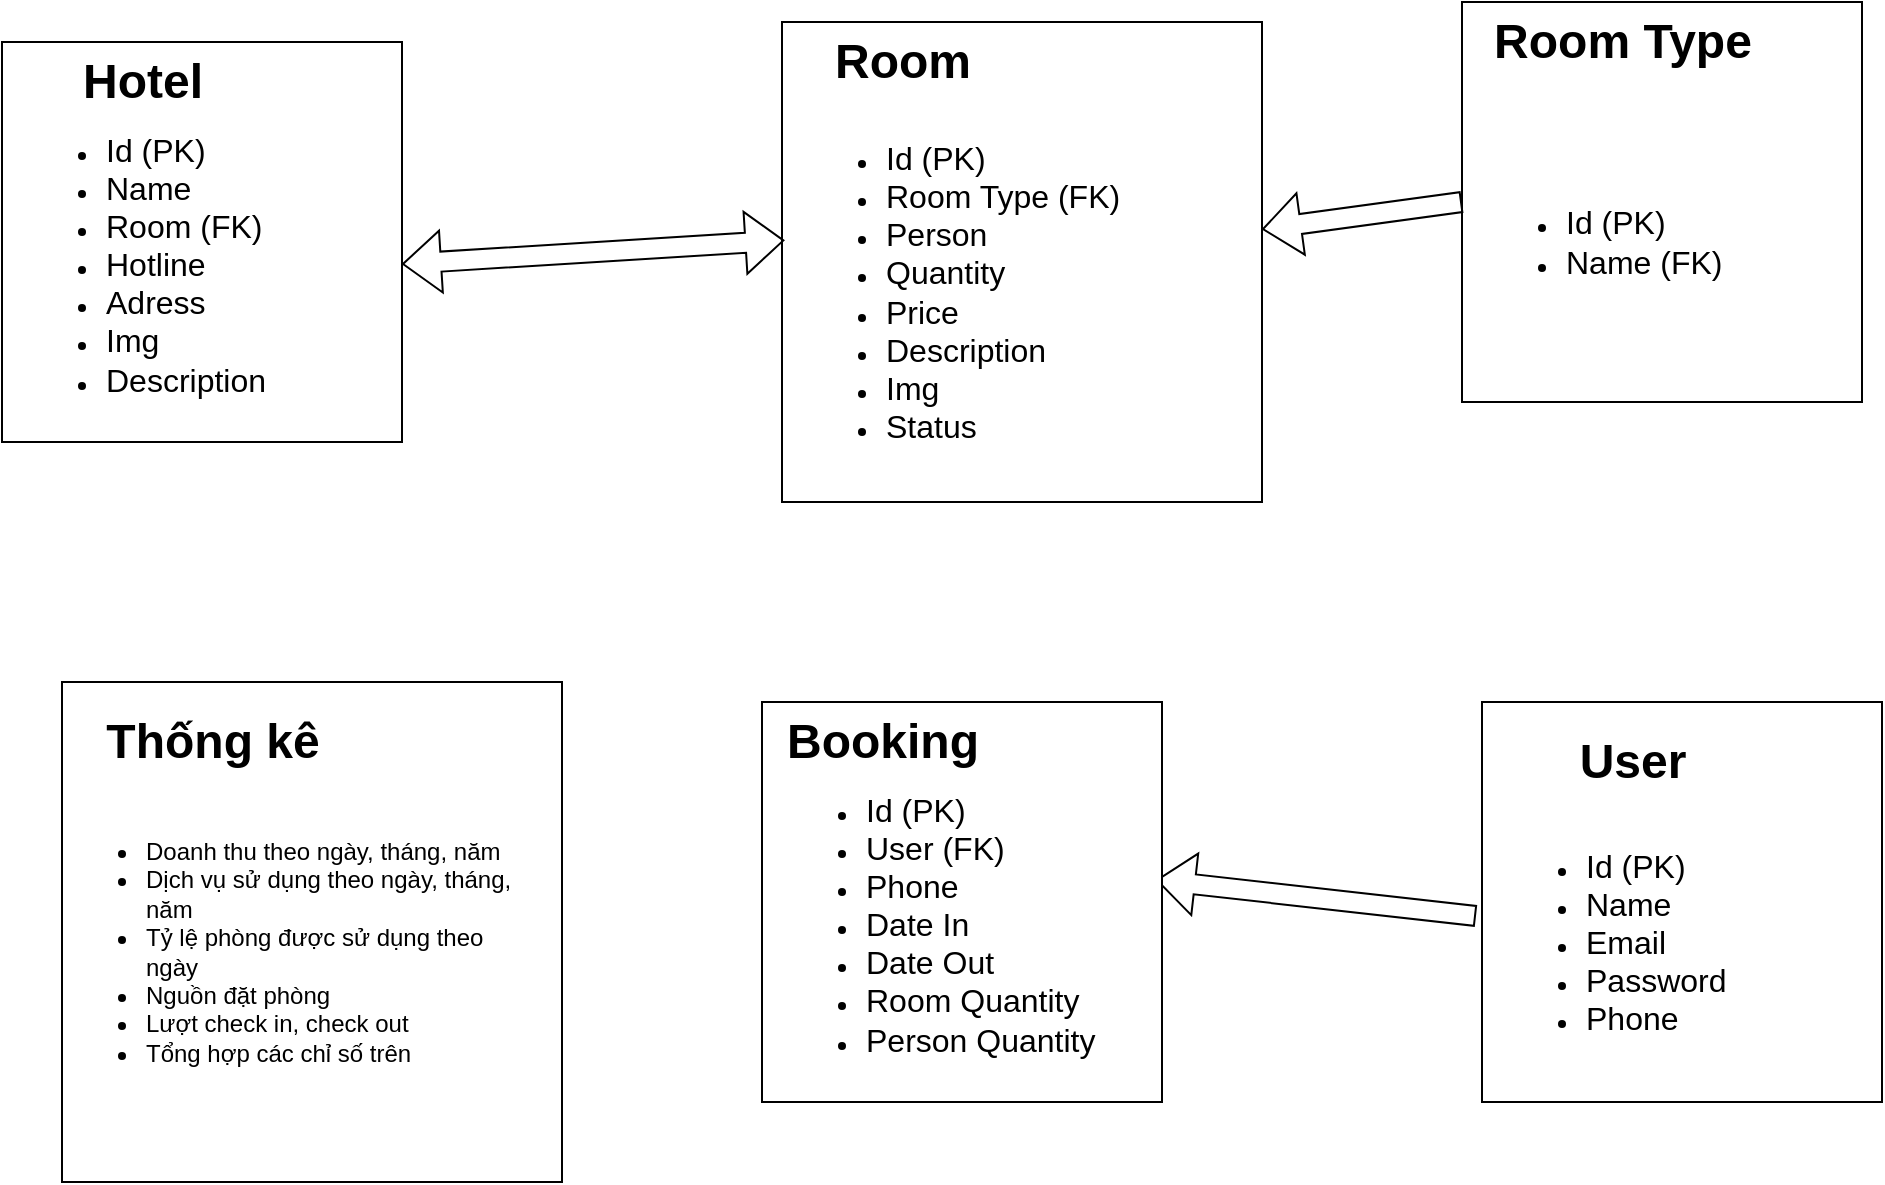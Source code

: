 <mxfile version="28.0.6">
  <diagram name="Page-1" id="alisnJg3aVAcOP_9lgmb">
    <mxGraphModel dx="1360" dy="841" grid="1" gridSize="10" guides="1" tooltips="1" connect="1" arrows="1" fold="1" page="1" pageScale="1" pageWidth="850" pageHeight="1100" math="0" shadow="0">
      <root>
        <mxCell id="0" />
        <mxCell id="1" parent="0" />
        <mxCell id="VB8i83Urg08AZ67BE1_z-1" value="" style="whiteSpace=wrap;html=1;aspect=fixed;" parent="1" vertex="1">
          <mxGeometry x="90" y="60" width="200" height="200" as="geometry" />
        </mxCell>
        <mxCell id="VB8i83Urg08AZ67BE1_z-2" value="Hotel" style="text;strokeColor=none;fillColor=none;html=1;fontSize=24;fontStyle=1;verticalAlign=middle;align=center;" parent="1" vertex="1">
          <mxGeometry x="110" y="60" width="100" height="40" as="geometry" />
        </mxCell>
        <mxCell id="VB8i83Urg08AZ67BE1_z-4" value="&lt;ul&gt;&lt;li&gt;&lt;font style=&quot;font-size: 16px;&quot;&gt;Id (PK)&lt;/font&gt;&lt;/li&gt;&lt;li&gt;&lt;span style=&quot;font-size: 16px;&quot;&gt;Name&lt;/span&gt;&lt;/li&gt;&lt;li&gt;&lt;span style=&quot;font-size: 16px;&quot;&gt;Room (FK)&lt;/span&gt;&lt;/li&gt;&lt;li&gt;&lt;span style=&quot;font-size: 16px;&quot;&gt;Hotline&lt;/span&gt;&lt;/li&gt;&lt;li&gt;&lt;span style=&quot;font-size: 16px;&quot;&gt;Adress&lt;/span&gt;&lt;/li&gt;&lt;li&gt;&lt;span style=&quot;font-size: 16px;&quot;&gt;Img&lt;/span&gt;&lt;/li&gt;&lt;li&gt;&lt;span style=&quot;font-size: 16px;&quot;&gt;Description&lt;/span&gt;&lt;/li&gt;&lt;/ul&gt;" style="text;strokeColor=none;fillColor=none;html=1;whiteSpace=wrap;verticalAlign=middle;overflow=hidden;" parent="1" vertex="1">
          <mxGeometry x="100" y="90" width="160" height="150" as="geometry" />
        </mxCell>
        <mxCell id="VB8i83Urg08AZ67BE1_z-5" value="" style="whiteSpace=wrap;html=1;aspect=fixed;" parent="1" vertex="1">
          <mxGeometry x="480" y="50" width="240" height="240" as="geometry" />
        </mxCell>
        <mxCell id="VB8i83Urg08AZ67BE1_z-6" value="Room" style="text;strokeColor=none;fillColor=none;html=1;fontSize=24;fontStyle=1;verticalAlign=middle;align=center;" parent="1" vertex="1">
          <mxGeometry x="490" y="50" width="100" height="40" as="geometry" />
        </mxCell>
        <mxCell id="VB8i83Urg08AZ67BE1_z-7" value="&lt;ul&gt;&lt;li&gt;&lt;font style=&quot;font-size: 16px;&quot;&gt;Id (PK)&lt;/font&gt;&lt;/li&gt;&lt;li&gt;&lt;span style=&quot;font-size: 16px;&quot;&gt;Room Type (FK)&lt;/span&gt;&lt;/li&gt;&lt;li&gt;&lt;span style=&quot;font-size: 16px;&quot;&gt;Person&lt;/span&gt;&lt;/li&gt;&lt;li&gt;&lt;span style=&quot;font-size: 16px;&quot;&gt;Quantity&lt;/span&gt;&lt;/li&gt;&lt;li&gt;&lt;span style=&quot;font-size: 16px;&quot;&gt;Price&lt;/span&gt;&lt;/li&gt;&lt;li&gt;&lt;span style=&quot;font-size: 16px;&quot;&gt;Description&lt;/span&gt;&lt;/li&gt;&lt;li&gt;&lt;span style=&quot;font-size: 16px;&quot;&gt;Img&lt;/span&gt;&lt;/li&gt;&lt;li&gt;&lt;span style=&quot;font-size: 16px;&quot;&gt;Status&lt;/span&gt;&lt;/li&gt;&lt;/ul&gt;" style="text;strokeColor=none;fillColor=none;html=1;whiteSpace=wrap;verticalAlign=middle;overflow=hidden;" parent="1" vertex="1">
          <mxGeometry x="490" y="90" width="160" height="190" as="geometry" />
        </mxCell>
        <mxCell id="VB8i83Urg08AZ67BE1_z-8" value="" style="whiteSpace=wrap;html=1;aspect=fixed;" parent="1" vertex="1">
          <mxGeometry x="820" y="40" width="200" height="200" as="geometry" />
        </mxCell>
        <mxCell id="VB8i83Urg08AZ67BE1_z-9" value="Room Type" style="text;strokeColor=none;fillColor=none;html=1;fontSize=24;fontStyle=1;verticalAlign=middle;align=center;" parent="1" vertex="1">
          <mxGeometry x="850" y="40" width="100" height="40" as="geometry" />
        </mxCell>
        <mxCell id="VB8i83Urg08AZ67BE1_z-10" value="&lt;ul&gt;&lt;li&gt;&lt;font style=&quot;font-size: 16px;&quot;&gt;Id (PK)&lt;/font&gt;&lt;/li&gt;&lt;li&gt;&lt;span style=&quot;font-size: 16px;&quot;&gt;Name (FK)&lt;/span&gt;&lt;/li&gt;&lt;/ul&gt;" style="text;strokeColor=none;fillColor=none;html=1;whiteSpace=wrap;verticalAlign=middle;overflow=hidden;" parent="1" vertex="1">
          <mxGeometry x="830" y="90" width="160" height="140" as="geometry" />
        </mxCell>
        <mxCell id="VB8i83Urg08AZ67BE1_z-11" value="" style="whiteSpace=wrap;html=1;aspect=fixed;" parent="1" vertex="1">
          <mxGeometry x="830" y="390" width="200" height="200" as="geometry" />
        </mxCell>
        <mxCell id="VB8i83Urg08AZ67BE1_z-12" value="User" style="text;strokeColor=none;fillColor=none;html=1;fontSize=24;fontStyle=1;verticalAlign=middle;align=center;" parent="1" vertex="1">
          <mxGeometry x="855" y="400" width="100" height="40" as="geometry" />
        </mxCell>
        <mxCell id="VB8i83Urg08AZ67BE1_z-13" value="&lt;ul&gt;&lt;li&gt;&lt;font style=&quot;font-size: 16px;&quot;&gt;Id (PK)&lt;/font&gt;&lt;/li&gt;&lt;li&gt;&lt;span style=&quot;font-size: 16px;&quot;&gt;Name&lt;/span&gt;&lt;/li&gt;&lt;li&gt;&lt;span style=&quot;font-size: 16px;&quot;&gt;Email&lt;/span&gt;&lt;/li&gt;&lt;li&gt;&lt;span style=&quot;font-size: 16px;&quot;&gt;Password&lt;/span&gt;&lt;/li&gt;&lt;li&gt;&lt;span style=&quot;font-size: 16px;&quot;&gt;Phone&lt;/span&gt;&lt;/li&gt;&lt;/ul&gt;" style="text;strokeColor=none;fillColor=none;html=1;whiteSpace=wrap;verticalAlign=middle;overflow=hidden;" parent="1" vertex="1">
          <mxGeometry x="840" y="440" width="160" height="140" as="geometry" />
        </mxCell>
        <mxCell id="VB8i83Urg08AZ67BE1_z-14" value="" style="shape=flexArrow;endArrow=classic;startArrow=classic;html=1;rounded=0;entryX=0.005;entryY=0.455;entryDx=0;entryDy=0;entryPerimeter=0;exitX=1;exitY=0.555;exitDx=0;exitDy=0;exitPerimeter=0;" parent="1" source="VB8i83Urg08AZ67BE1_z-1" target="VB8i83Urg08AZ67BE1_z-5" edge="1">
          <mxGeometry width="100" height="100" relative="1" as="geometry">
            <mxPoint x="640" y="480" as="sourcePoint" />
            <mxPoint x="740" y="380" as="targetPoint" />
          </mxGeometry>
        </mxCell>
        <mxCell id="VB8i83Urg08AZ67BE1_z-15" value="" style="shape=flexArrow;endArrow=classic;html=1;rounded=0;exitX=0;exitY=0.5;exitDx=0;exitDy=0;" parent="1" source="VB8i83Urg08AZ67BE1_z-8" target="VB8i83Urg08AZ67BE1_z-5" edge="1">
          <mxGeometry width="50" height="50" relative="1" as="geometry">
            <mxPoint x="670" y="450" as="sourcePoint" />
            <mxPoint x="720" y="400" as="targetPoint" />
          </mxGeometry>
        </mxCell>
        <mxCell id="VB8i83Urg08AZ67BE1_z-16" value="" style="shape=flexArrow;endArrow=classic;html=1;rounded=0;entryX=0.985;entryY=0.445;entryDx=0;entryDy=0;entryPerimeter=0;exitX=-0.015;exitY=0.535;exitDx=0;exitDy=0;exitPerimeter=0;" parent="1" source="VB8i83Urg08AZ67BE1_z-11" target="VB8i83Urg08AZ67BE1_z-17" edge="1">
          <mxGeometry width="50" height="50" relative="1" as="geometry">
            <mxPoint x="800" y="490" as="sourcePoint" />
            <mxPoint x="700" y="430" as="targetPoint" />
          </mxGeometry>
        </mxCell>
        <mxCell id="VB8i83Urg08AZ67BE1_z-17" value="" style="whiteSpace=wrap;html=1;aspect=fixed;" parent="1" vertex="1">
          <mxGeometry x="470" y="390" width="200" height="200" as="geometry" />
        </mxCell>
        <mxCell id="VB8i83Urg08AZ67BE1_z-18" value="Booking" style="text;strokeColor=none;fillColor=none;html=1;fontSize=24;fontStyle=1;verticalAlign=middle;align=center;" parent="1" vertex="1">
          <mxGeometry x="480" y="390" width="100" height="40" as="geometry" />
        </mxCell>
        <mxCell id="VB8i83Urg08AZ67BE1_z-19" value="&lt;ul&gt;&lt;li&gt;&lt;font style=&quot;font-size: 16px;&quot;&gt;Id (PK)&lt;/font&gt;&lt;/li&gt;&lt;li&gt;&lt;span style=&quot;font-size: 16px;&quot;&gt;User (FK)&lt;/span&gt;&lt;/li&gt;&lt;li&gt;&lt;span style=&quot;font-size: 16px;&quot;&gt;Phone&lt;/span&gt;&lt;/li&gt;&lt;li&gt;&lt;span style=&quot;font-size: 16px;&quot;&gt;Date In&lt;/span&gt;&lt;/li&gt;&lt;li&gt;&lt;span style=&quot;font-size: 16px;&quot;&gt;Date Out&lt;/span&gt;&lt;/li&gt;&lt;li&gt;&lt;span style=&quot;font-size: 16px;&quot;&gt;Room Quantity&lt;/span&gt;&lt;/li&gt;&lt;li&gt;&lt;span style=&quot;font-size: 16px;&quot;&gt;Person Quantity&lt;/span&gt;&lt;/li&gt;&lt;/ul&gt;" style="text;strokeColor=none;fillColor=none;html=1;whiteSpace=wrap;verticalAlign=middle;overflow=hidden;" parent="1" vertex="1">
          <mxGeometry x="480" y="420" width="160" height="160" as="geometry" />
        </mxCell>
        <mxCell id="VB8i83Urg08AZ67BE1_z-21" value="" style="whiteSpace=wrap;html=1;aspect=fixed;" parent="1" vertex="1">
          <mxGeometry x="120" y="380" width="250" height="250" as="geometry" />
        </mxCell>
        <mxCell id="VB8i83Urg08AZ67BE1_z-22" value="Thống kê" style="text;strokeColor=none;fillColor=none;html=1;fontSize=24;fontStyle=1;verticalAlign=middle;align=center;" parent="1" vertex="1">
          <mxGeometry x="145" y="390" width="100" height="40" as="geometry" />
        </mxCell>
        <mxCell id="VB8i83Urg08AZ67BE1_z-23" value="&lt;ul&gt;&lt;li&gt;Doanh thu theo ngày, tháng, năm&lt;/li&gt;&lt;li&gt;Dịch vụ sử dụng theo ngày, tháng, năm&lt;/li&gt;&lt;li&gt;Tỷ lệ phòng được sử dụng theo ngày&lt;/li&gt;&lt;li&gt;Nguồn đặt phòng&lt;/li&gt;&lt;li&gt;Lượt check in, check out&lt;/li&gt;&lt;li&gt;Tổng hợp các chỉ số trên&lt;/li&gt;&lt;/ul&gt;" style="text;strokeColor=none;fillColor=none;html=1;whiteSpace=wrap;verticalAlign=middle;overflow=hidden;" parent="1" vertex="1">
          <mxGeometry x="120" y="430" width="240" height="170" as="geometry" />
        </mxCell>
      </root>
    </mxGraphModel>
  </diagram>
</mxfile>
